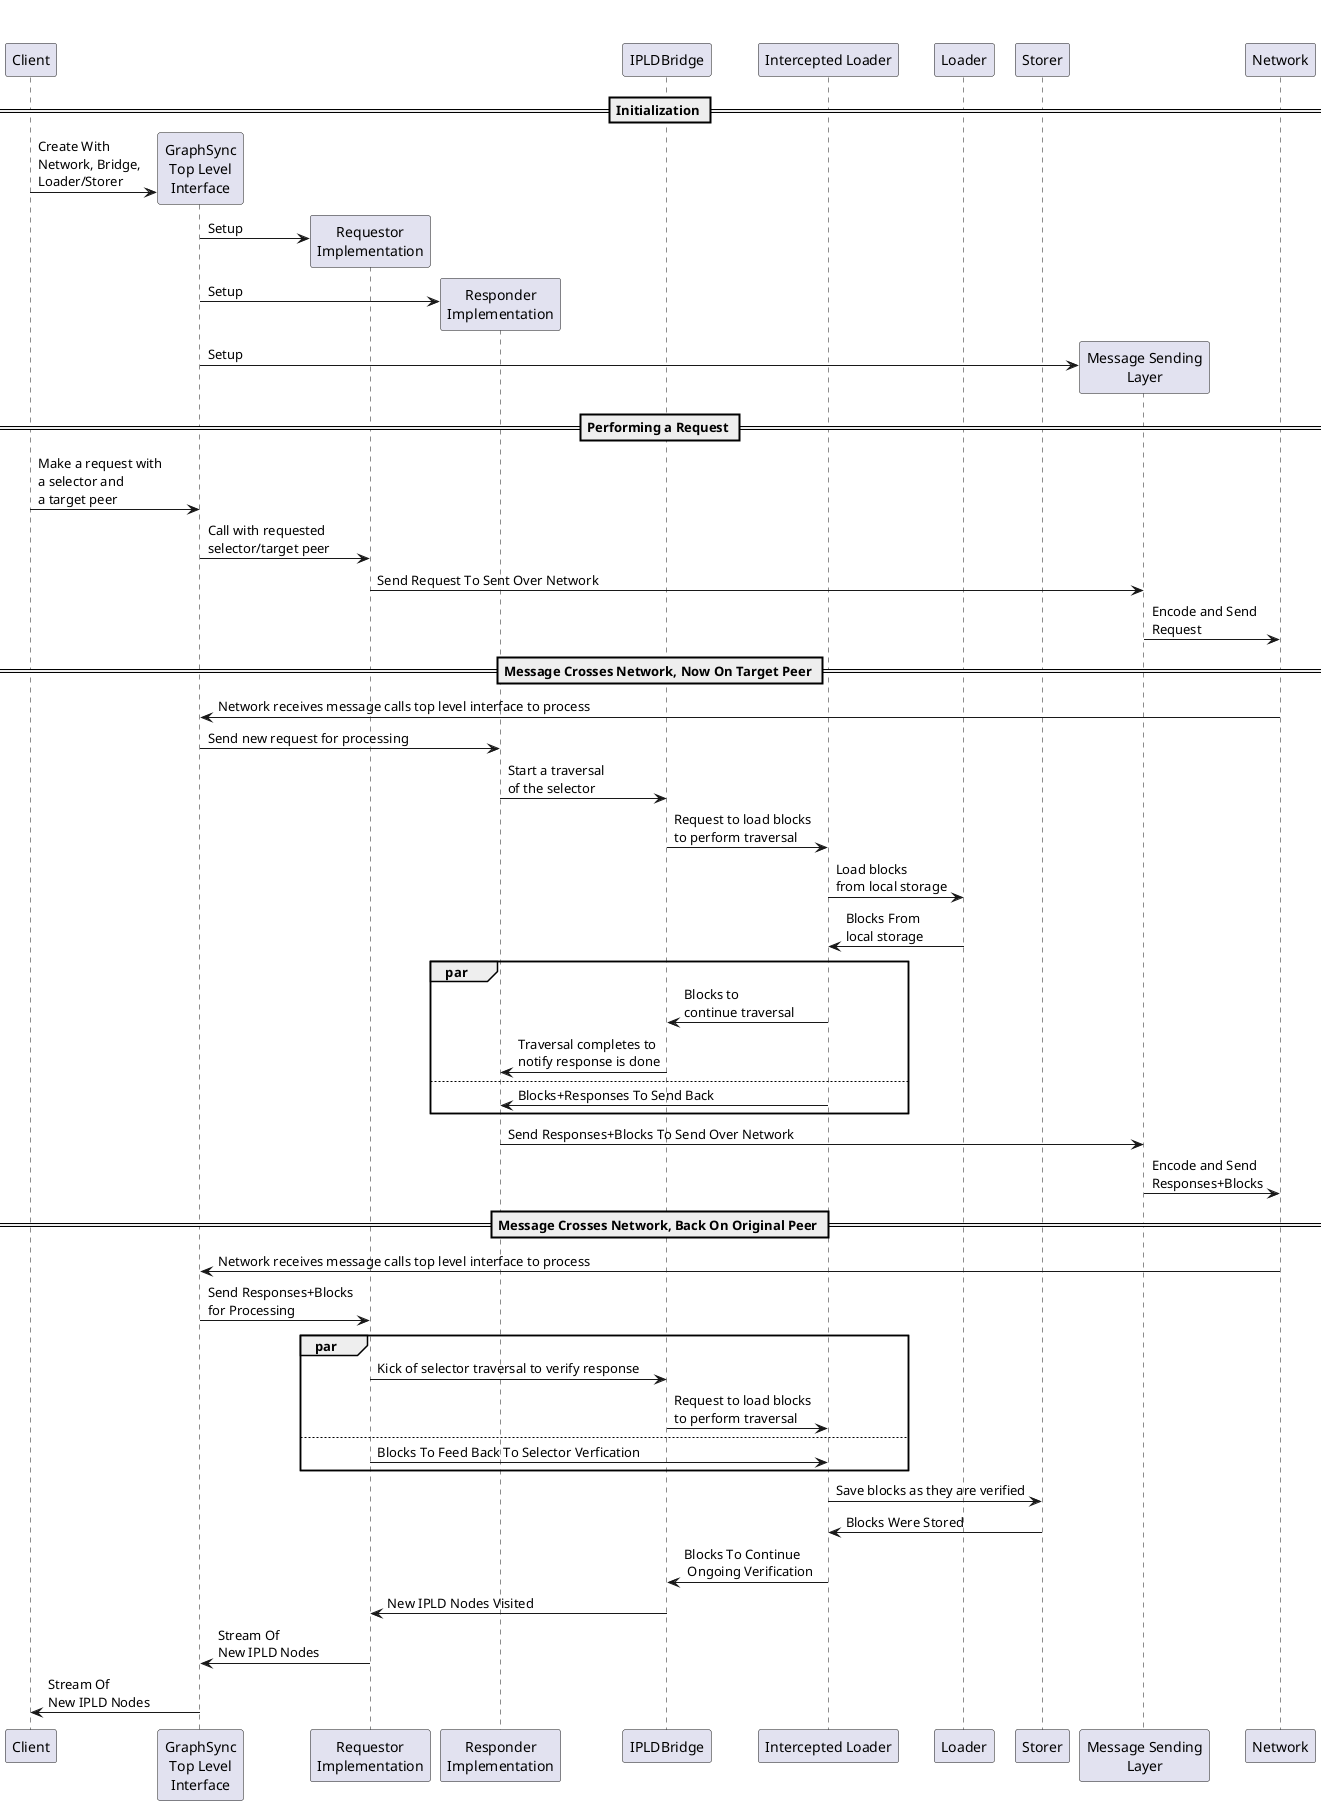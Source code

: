 @startuml Top Level Sequence
participant Client
participant "GraphSync\nTop Level\nInterface" as TLI
participant "Requestor\nImplementation" as Requestor
participant "Responder\nImplementation" as Responder
participant IPLDBridge
participant "Intercepted Loader" as ILoader
participant Loader
participant Storer
participant "Message Sending\nLayer" as Message
participant Network

== Initialization ==

Client -> TLI ** : Create With\nNetwork, Bridge,\nLoader/Storer
TLI -> Requestor ** : Setup
TLI -> Responder ** : Setup
TLI -> Message ** : Setup

== Performing a Request ==
Client -> TLI : Make a request with\na selector and\na target peer
TLI -> Requestor : Call with requested\nselector/target peer
Requestor -> Message : Send Request To Sent Over Network
Message -> Network : Encode and Send\nRequest

== Message Crosses Network, Now On Target Peer ==

Network -> TLI : Network receives message calls top level interface to process
TLI -> Responder : Send new request for processing
Responder -> IPLDBridge : Start a traversal\nof the selector
IPLDBridge -> ILoader : Request to load blocks\nto perform traversal
ILoader -> Loader : Load blocks\nfrom local storage
Loader -> ILoader : Blocks From\nlocal storage
par
ILoader -> IPLDBridge : Blocks to\ncontinue traversal
IPLDBridge -> Responder : Traversal completes to\nnotify response is done
else
ILoader -> Responder : Blocks+Responses To Send Back
end
Responder -> Message : Send Responses+Blocks To Send Over Network
Message -> Network : Encode and Send\nResponses+Blocks
== Message Crosses Network, Back On Original Peer ==

Network -> TLI : Network receives message calls top level interface to process
TLI -> Requestor : Send Responses+Blocks\nfor Processing
par
Requestor -> IPLDBridge : Kick of selector traversal to verify response
IPLDBridge -> ILoader : Request to load blocks\nto perform traversal
else
Requestor -> ILoader : Blocks To Feed Back To Selector Verfication
end
ILoader -> Storer : Save blocks as they are verified
Storer -> ILoader : Blocks Were Stored
ILoader -> IPLDBridge : Blocks To Continue\n Ongoing Verification
IPLDBridge -> Requestor : New IPLD Nodes Visited
Requestor -> TLI : Stream Of\nNew IPLD Nodes
TLI -> Client: Stream Of\nNew IPLD Nodes
@enduml